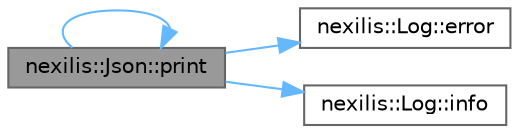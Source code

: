 digraph "nexilis::Json::print"
{
 // LATEX_PDF_SIZE
  bgcolor="transparent";
  edge [fontname=Helvetica,fontsize=10,labelfontname=Helvetica,labelfontsize=10];
  node [fontname=Helvetica,fontsize=10,shape=box,height=0.2,width=0.4];
  rankdir="LR";
  Node1 [id="Node000001",label="nexilis::Json::print",height=0.2,width=0.4,color="gray40", fillcolor="grey60", style="filled", fontcolor="black",tooltip="Print the contents of boost::json::object."];
  Node1 -> Node2 [id="edge1_Node000001_Node000002",color="steelblue1",style="solid",tooltip=" "];
  Node2 [id="Node000002",label="nexilis::Log::error",height=0.2,width=0.4,color="grey40", fillcolor="white", style="filled",URL="$dc/dbc/classnexilis_1_1Log.html#a49959aac4210e93d1ccd1977e08dba80",tooltip=" "];
  Node1 -> Node3 [id="edge2_Node000001_Node000003",color="steelblue1",style="solid",tooltip=" "];
  Node3 [id="Node000003",label="nexilis::Log::info",height=0.2,width=0.4,color="grey40", fillcolor="white", style="filled",URL="$dc/dbc/classnexilis_1_1Log.html#a66755adfac1917c8b8791a018f31c643",tooltip=" "];
  Node1 -> Node1 [id="edge3_Node000001_Node000001",color="steelblue1",style="solid",tooltip=" "];
}
